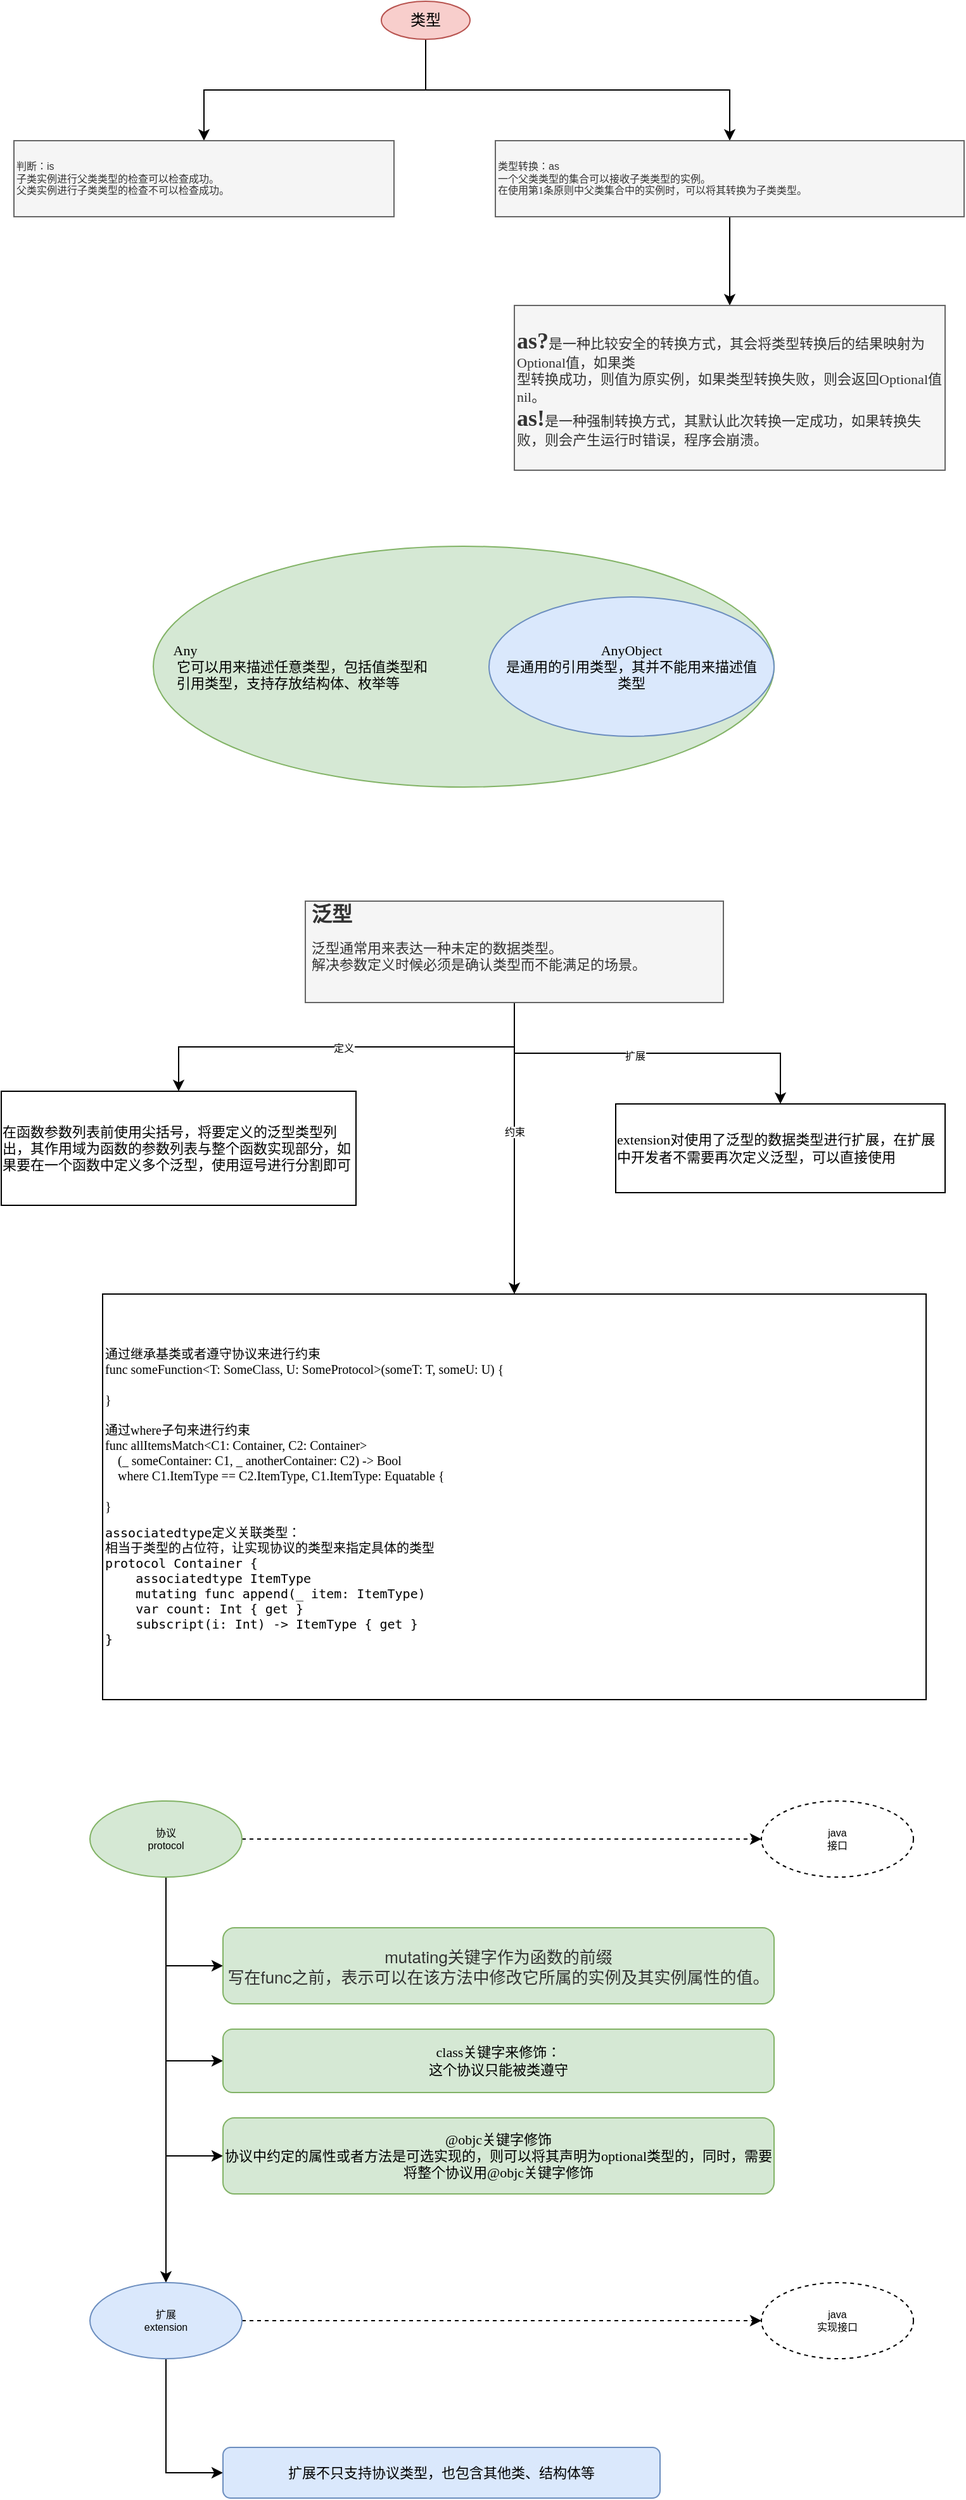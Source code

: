 <mxfile version="13.8.2" type="device"><diagram id="81cpHGaLRVQJ6Mzn5FKo" name="Page-1"><mxGraphModel dx="1426" dy="755" grid="1" gridSize="10" guides="1" tooltips="1" connect="1" arrows="1" fold="1" page="1" pageScale="1" pageWidth="827" pageHeight="1169" math="0" shadow="0"><root><mxCell id="0"/><mxCell id="1" parent="0"/><mxCell id="g8reefYpZuwCGwGlTEJl-10" value="&lt;div style=&quot;font-size: 11px&quot;&gt;&lt;span style=&quot;font-family: &amp;#34;simsun&amp;#34;&quot;&gt;&amp;nbsp; &amp;nbsp; &amp;nbsp;Any&lt;/span&gt;&lt;/div&gt;&lt;div style=&quot;font-size: 11px&quot;&gt;&lt;span style=&quot;font-family: &amp;#34;simsun&amp;#34;&quot;&gt;&amp;nbsp; &amp;nbsp; &amp;nbsp; 它可以用来描述任意类&lt;/span&gt;&lt;span style=&quot;font-family: &amp;#34;simsun&amp;#34;&quot;&gt;型，包括值类型和&lt;/span&gt;&lt;/div&gt;&lt;div style=&quot;font-size: 11px&quot;&gt;&lt;span style=&quot;font-family: &amp;#34;simsun&amp;#34;&quot;&gt;&amp;nbsp; &amp;nbsp; &amp;nbsp; 引用类型，支持存放结构体、枚举等&lt;/span&gt;&lt;/div&gt;" style="ellipse;whiteSpace=wrap;html=1;fontSize=8;align=left;fillColor=#d5e8d4;strokeColor=#82b366;" vertex="1" parent="1"><mxGeometry x="150" y="460" width="490" height="190" as="geometry"/></mxCell><mxCell id="g8reefYpZuwCGwGlTEJl-5" style="edgeStyle=orthogonalEdgeStyle;rounded=0;orthogonalLoop=1;jettySize=auto;html=1;fontSize=8;" edge="1" parent="1" source="g8reefYpZuwCGwGlTEJl-2" target="g8reefYpZuwCGwGlTEJl-3"><mxGeometry relative="1" as="geometry"/></mxCell><mxCell id="g8reefYpZuwCGwGlTEJl-6" style="edgeStyle=orthogonalEdgeStyle;rounded=0;orthogonalLoop=1;jettySize=auto;html=1;fontSize=8;exitX=0.5;exitY=1;exitDx=0;exitDy=0;" edge="1" parent="1" source="g8reefYpZuwCGwGlTEJl-2" target="g8reefYpZuwCGwGlTEJl-4"><mxGeometry relative="1" as="geometry"/></mxCell><mxCell id="g8reefYpZuwCGwGlTEJl-2" value="类型" style="ellipse;whiteSpace=wrap;html=1;fillColor=#f8cecc;strokeColor=#b85450;" vertex="1" parent="1"><mxGeometry x="330" y="30" width="70" height="30" as="geometry"/></mxCell><mxCell id="g8reefYpZuwCGwGlTEJl-3" value="判断：is&lt;br style=&quot;font-size: 8px&quot;&gt;&lt;span style=&quot;font-family: &amp;#34;simsun&amp;#34;&quot;&gt;子类实例进行父类类型的检查可以检查成功。&lt;/span&gt;&lt;br&gt;&lt;div style=&quot;font-size: 8px&quot;&gt;&lt;span style=&quot;font-size: 8px ; font-family: &amp;#34;simsun&amp;#34;&quot;&gt;父类实例进行子类类型的检查不可以检查成功。&lt;/span&gt;&lt;/div&gt;" style="rounded=0;whiteSpace=wrap;html=1;fontSize=8;align=left;fillColor=#f5f5f5;strokeColor=#666666;fontColor=#333333;" vertex="1" parent="1"><mxGeometry x="40" y="140" width="300" height="60" as="geometry"/></mxCell><mxCell id="g8reefYpZuwCGwGlTEJl-8" style="edgeStyle=orthogonalEdgeStyle;rounded=0;orthogonalLoop=1;jettySize=auto;html=1;fontSize=8;" edge="1" parent="1" source="g8reefYpZuwCGwGlTEJl-4" target="g8reefYpZuwCGwGlTEJl-7"><mxGeometry relative="1" as="geometry"/></mxCell><mxCell id="g8reefYpZuwCGwGlTEJl-4" value="类型转换：as&lt;br style=&quot;font-size: 8px&quot;&gt;&lt;span style=&quot;font-family: &amp;#34;simsun&amp;#34;&quot;&gt;一个父类类型的集合可以接收子类类型的实例。&lt;/span&gt;&lt;br&gt;&lt;div style=&quot;font-size: 8px&quot;&gt;&lt;span style=&quot;font-size: 8px ; font-family: &amp;#34;simsun&amp;#34;&quot;&gt;在使用第1条原则中父类集合中的实例时，可以将其转换为子类类&lt;/span&gt;&lt;span style=&quot;font-family: &amp;#34;simsun&amp;#34;&quot;&gt;型。&lt;/span&gt;&lt;/div&gt;" style="rounded=0;whiteSpace=wrap;html=1;fontSize=8;align=left;fillColor=#f5f5f5;strokeColor=#666666;fontColor=#333333;" vertex="1" parent="1"><mxGeometry x="420" y="140" width="370" height="60" as="geometry"/></mxCell><mxCell id="g8reefYpZuwCGwGlTEJl-7" value="&lt;span style=&quot;font-family: &amp;#34;simsun&amp;#34;&quot;&gt;&lt;b&gt;&lt;font style=&quot;font-size: 18px&quot;&gt;as?&lt;/font&gt;&lt;/b&gt;&lt;span style=&quot;font-size: 11px&quot;&gt;是一种比较安全&lt;/span&gt;&lt;/span&gt;&lt;span style=&quot;font-size: 11px ; font-family: &amp;#34;simsun&amp;#34;&quot;&gt;的转换方式，其会将类型转换后的结果映射为Optional值，如果类&lt;/span&gt;&lt;span style=&quot;font-size: 11px ; font-family: &amp;#34;simsun&amp;#34;&quot;&gt;&lt;br&gt;&lt;/span&gt;&lt;div style=&quot;font-size: 11px&quot;&gt;&lt;span style=&quot;font-family: &amp;#34;simsun&amp;#34; ; font-size: 11px&quot;&gt;&lt;font style=&quot;font-size: 11px&quot;&gt;型转换成功，则值为原实例，如果类型转换失败，则会返回&lt;/font&gt;&lt;/span&gt;&lt;span style=&quot;font-family: &amp;#34;simsun&amp;#34;&quot;&gt;Optional值nil。&lt;/span&gt;&lt;/div&gt;&lt;div&gt;&lt;span style=&quot;font-family: &amp;#34;simsun&amp;#34;&quot;&gt;&lt;b&gt;&lt;font style=&quot;font-size: 18px&quot;&gt;as!&lt;/font&gt;&lt;/b&gt;&lt;span style=&quot;font-size: 11px&quot;&gt;是一种强制转换方式，其默认此次转换一定&lt;/span&gt;&lt;/span&gt;&lt;span style=&quot;font-size: 11px ; font-family: &amp;#34;simsun&amp;#34;&quot;&gt;成功，如果转换失败，则会产生运行时错误，程序会崩溃。&lt;/span&gt;&lt;/div&gt;" style="rounded=0;whiteSpace=wrap;html=1;fontSize=8;align=left;fillColor=#f5f5f5;strokeColor=#666666;fontColor=#333333;" vertex="1" parent="1"><mxGeometry x="435" y="270" width="340" height="130" as="geometry"/></mxCell><mxCell id="g8reefYpZuwCGwGlTEJl-9" value="&lt;div style=&quot;font-size: 11px&quot;&gt;&lt;span style=&quot;font-family: &amp;#34;simsun&amp;#34;&quot;&gt;AnyObject&lt;/span&gt;&lt;/div&gt;&lt;div style=&quot;font-size: 11px&quot;&gt;&lt;span style=&quot;font-family: &amp;#34;simsun&amp;#34;&quot;&gt;是通用的引用类型，其并不能用来描述值&lt;/span&gt;&lt;/div&gt;&lt;div style=&quot;font-size: 11px&quot;&gt;&lt;span style=&quot;font-family: &amp;#34;simsun&amp;#34;&quot;&gt;类型&lt;/span&gt;&lt;/div&gt;" style="ellipse;whiteSpace=wrap;html=1;fontSize=8;fillColor=#dae8fc;strokeColor=#6c8ebf;" vertex="1" parent="1"><mxGeometry x="415" y="500" width="225" height="110" as="geometry"/></mxCell><mxCell id="g8reefYpZuwCGwGlTEJl-16" style="edgeStyle=orthogonalEdgeStyle;rounded=0;orthogonalLoop=1;jettySize=auto;html=1;fontSize=8;" edge="1" parent="1" source="g8reefYpZuwCGwGlTEJl-12" target="g8reefYpZuwCGwGlTEJl-13"><mxGeometry relative="1" as="geometry"/></mxCell><mxCell id="g8reefYpZuwCGwGlTEJl-18" value="定义" style="edgeLabel;html=1;align=center;verticalAlign=middle;resizable=0;points=[];fontSize=8;" vertex="1" connectable="0" parent="g8reefYpZuwCGwGlTEJl-16"><mxGeometry x="0.015" y="1" relative="1" as="geometry"><mxPoint as="offset"/></mxGeometry></mxCell><mxCell id="g8reefYpZuwCGwGlTEJl-17" style="edgeStyle=orthogonalEdgeStyle;rounded=0;orthogonalLoop=1;jettySize=auto;html=1;fontSize=8;" edge="1" parent="1" source="g8reefYpZuwCGwGlTEJl-12" target="g8reefYpZuwCGwGlTEJl-15"><mxGeometry relative="1" as="geometry"/></mxCell><mxCell id="g8reefYpZuwCGwGlTEJl-19" value="扩展" style="edgeLabel;html=1;align=center;verticalAlign=middle;resizable=0;points=[];fontSize=8;" vertex="1" connectable="0" parent="g8reefYpZuwCGwGlTEJl-17"><mxGeometry x="-0.069" y="-2" relative="1" as="geometry"><mxPoint as="offset"/></mxGeometry></mxCell><mxCell id="g8reefYpZuwCGwGlTEJl-20" style="edgeStyle=orthogonalEdgeStyle;rounded=0;orthogonalLoop=1;jettySize=auto;html=1;fontSize=8;" edge="1" parent="1" source="g8reefYpZuwCGwGlTEJl-12" target="g8reefYpZuwCGwGlTEJl-14"><mxGeometry relative="1" as="geometry"/></mxCell><mxCell id="g8reefYpZuwCGwGlTEJl-21" value="约束" style="edgeLabel;html=1;align=center;verticalAlign=middle;resizable=0;points=[];fontSize=8;" vertex="1" connectable="0" parent="g8reefYpZuwCGwGlTEJl-20"><mxGeometry x="-0.113" relative="1" as="geometry"><mxPoint as="offset"/></mxGeometry></mxCell><mxCell id="g8reefYpZuwCGwGlTEJl-12" value="&lt;h1&gt;泛型&lt;/h1&gt;&lt;p style=&quot;font-size: 11px&quot;&gt;&lt;/p&gt;&lt;font style=&quot;font-size: 11px&quot;&gt;&lt;span style=&quot;font-family: &amp;#34;simsun&amp;#34;&quot;&gt;泛型通常用来表达一种未定的数据类型。&lt;br&gt;解决参数定义时候必须是确认类型而不能满足的场景。&lt;/span&gt;&lt;br&gt;&lt;/font&gt;" style="text;html=1;strokeColor=#666666;fillColor=#f5f5f5;spacing=5;spacingTop=-20;whiteSpace=wrap;overflow=hidden;rounded=0;fontSize=8;fontColor=#333333;" vertex="1" parent="1"><mxGeometry x="270" y="740" width="330" height="80" as="geometry"/></mxCell><mxCell id="g8reefYpZuwCGwGlTEJl-13" value="&lt;div style=&quot;text-align: left&quot;&gt;&lt;span style=&quot;font-size: 11px ; font-family: &amp;#34;simsun&amp;#34;&quot;&gt;在函数参数列表前使用尖括号，将要定义的泛型类型列出，其作用域为&lt;/span&gt;&lt;span style=&quot;font-size: 11px ; font-family: &amp;#34;simsun&amp;#34;&quot;&gt;函数的参数列表与整个函数实现部分，如果要在一个函数中定义多个泛&lt;/span&gt;&lt;span style=&quot;font-size: 11px ; font-family: &amp;#34;simsun&amp;#34;&quot;&gt;型，使用逗号进行分割即可&lt;/span&gt;&lt;/div&gt;" style="rounded=0;whiteSpace=wrap;html=1;strokeColor=#000000;fontSize=8;" vertex="1" parent="1"><mxGeometry x="30" y="890" width="280" height="90" as="geometry"/></mxCell><mxCell id="g8reefYpZuwCGwGlTEJl-14" value="&lt;div&gt;&lt;div style=&quot;font-size: 10px&quot;&gt;&lt;span style=&quot;font-family: &amp;#34;simsun&amp;#34; ; font-size: 10px&quot;&gt;通过&lt;/span&gt;&lt;span style=&quot;font-family: &amp;#34;simsun&amp;#34;&quot;&gt;继承基类或者遵守协议来进行约束&lt;/span&gt;&lt;/div&gt;&lt;div&gt;&lt;div&gt;&lt;font face=&quot;simsun&quot;&gt;&lt;span style=&quot;font-size: 10px&quot;&gt;func someFunction&amp;lt;T: SomeClass, U: SomeProtocol&amp;gt;(someT: T, someU: U) {&lt;/span&gt;&lt;/font&gt;&lt;/div&gt;&lt;div&gt;&lt;font face=&quot;simsun&quot;&gt;&lt;span style=&quot;font-size: 10px&quot;&gt;&amp;nbsp; &amp;nbsp;&amp;nbsp;&lt;/span&gt;&lt;/font&gt;&lt;/div&gt;&lt;div&gt;&lt;font face=&quot;simsun&quot;&gt;&lt;span style=&quot;font-size: 10px&quot;&gt;}&lt;/span&gt;&lt;/font&gt;&lt;/div&gt;&lt;/div&gt;&lt;div&gt;&lt;font face=&quot;simsun&quot;&gt;&lt;span style=&quot;font-size: 10px&quot;&gt;&lt;br&gt;&lt;/span&gt;&lt;/font&gt;&lt;/div&gt;&lt;div style=&quot;font-size: 10px&quot;&gt;&lt;span style=&quot;font-family: &amp;#34;simsun&amp;#34;&quot;&gt;通过where子句来进行约&lt;/span&gt;&lt;span style=&quot;font-family: &amp;#34;simsun&amp;#34;&quot;&gt;束&lt;/span&gt;&lt;/div&gt;&lt;div&gt;&lt;div&gt;&lt;font face=&quot;simsun&quot;&gt;&lt;span style=&quot;font-size: 10px&quot;&gt;func allItemsMatch&amp;lt;C1: Container, C2: Container&amp;gt;&lt;/span&gt;&lt;/font&gt;&lt;/div&gt;&lt;div&gt;&lt;font face=&quot;simsun&quot;&gt;&lt;span style=&quot;font-size: 10px&quot;&gt;&amp;nbsp; &amp;nbsp; (_ someContainer: C1, _ anotherContainer: C2) -&amp;gt; Bool&lt;/span&gt;&lt;/font&gt;&lt;/div&gt;&lt;div&gt;&lt;font face=&quot;simsun&quot;&gt;&lt;span style=&quot;font-size: 10px&quot;&gt;&amp;nbsp; &amp;nbsp; where C1.ItemType == C2.ItemType, C1.ItemType: Equatable {&lt;/span&gt;&lt;/font&gt;&lt;/div&gt;&lt;div&gt;&lt;font face=&quot;simsun&quot;&gt;&lt;span style=&quot;font-size: 10px&quot;&gt;&amp;nbsp; &amp;nbsp; &amp;nbsp; &amp;nbsp;&amp;nbsp;&lt;/span&gt;&lt;/font&gt;&lt;/div&gt;&lt;div&gt;&lt;font face=&quot;simsun&quot;&gt;&lt;span style=&quot;font-size: 10px&quot;&gt;}&lt;/span&gt;&lt;/font&gt;&lt;/div&gt;&lt;div&gt;&lt;br&gt;&lt;/div&gt;&lt;/div&gt;&lt;div style=&quot;font-size: 10px&quot;&gt;&lt;span style=&quot;font-family: &amp;#34;consolas&amp;#34; , &amp;#34;monaco&amp;#34; , &amp;#34;andale mono&amp;#34; , &amp;#34;ubuntu mono&amp;#34; , monospace ; font-size: 1em ; word-spacing: normal&quot;&gt;associatedtype定义关联类型：&lt;/span&gt;&lt;/div&gt;&lt;div style=&quot;font-size: 10px&quot;&gt;&lt;span style=&quot;font-family: &amp;#34;consolas&amp;#34; , &amp;#34;monaco&amp;#34; , &amp;#34;andale mono&amp;#34; , &amp;#34;ubuntu mono&amp;#34; , monospace ; font-size: 1em ; word-spacing: normal&quot;&gt;相当于类型的占位符，让实现协议的类型来指定具体的类型&lt;/span&gt;&lt;/div&gt;&lt;div&gt;&lt;div&gt;&lt;font face=&quot;consolas, monaco, andale mono, ubuntu mono, monospace&quot;&gt;&lt;span style=&quot;font-size: 10px&quot;&gt;protocol Container {&lt;/span&gt;&lt;/font&gt;&lt;/div&gt;&lt;div&gt;&lt;font face=&quot;consolas, monaco, andale mono, ubuntu mono, monospace&quot;&gt;&lt;span style=&quot;font-size: 10px&quot;&gt;&amp;nbsp; &amp;nbsp; associatedtype ItemType&lt;/span&gt;&lt;/font&gt;&lt;/div&gt;&lt;div&gt;&lt;font face=&quot;consolas, monaco, andale mono, ubuntu mono, monospace&quot;&gt;&lt;span style=&quot;font-size: 10px&quot;&gt;&amp;nbsp; &amp;nbsp; mutating func append(_ item: ItemType)&lt;/span&gt;&lt;/font&gt;&lt;/div&gt;&lt;div&gt;&lt;font face=&quot;consolas, monaco, andale mono, ubuntu mono, monospace&quot;&gt;&lt;span style=&quot;font-size: 10px&quot;&gt;&amp;nbsp; &amp;nbsp; var count: Int { get }&lt;/span&gt;&lt;/font&gt;&lt;/div&gt;&lt;div&gt;&lt;font face=&quot;consolas, monaco, andale mono, ubuntu mono, monospace&quot;&gt;&lt;span style=&quot;font-size: 10px&quot;&gt;&amp;nbsp; &amp;nbsp; subscript(i: Int) -&amp;gt; ItemType { get }&lt;/span&gt;&lt;/font&gt;&lt;/div&gt;&lt;div&gt;&lt;font face=&quot;consolas, monaco, andale mono, ubuntu mono, monospace&quot;&gt;&lt;span style=&quot;font-size: 10px&quot;&gt;}&lt;/span&gt;&lt;/font&gt;&lt;/div&gt;&lt;/div&gt;&lt;/div&gt;" style="rounded=0;whiteSpace=wrap;html=1;strokeColor=#000000;fontSize=8;align=left;" vertex="1" parent="1"><mxGeometry x="110" y="1050" width="650" height="320" as="geometry"/></mxCell><mxCell id="g8reefYpZuwCGwGlTEJl-15" value="&lt;div style=&quot;text-align: left ; font-size: 11px&quot;&gt;&lt;font face=&quot;simsun&quot; style=&quot;font-size: 11px&quot;&gt;extension&lt;/font&gt;&lt;span style=&quot;font-family: &amp;#34;simsun&amp;#34; ; text-align: center&quot;&gt;对使用了泛型的数据类型进行扩展，在扩展&lt;/span&gt;&lt;span style=&quot;font-family: &amp;#34;simsun&amp;#34; ; text-align: center&quot;&gt;中开发者不需要再次定义泛型，可以直接使用&lt;/span&gt;&lt;/div&gt;" style="rounded=0;whiteSpace=wrap;html=1;strokeColor=#000000;fontSize=8;" vertex="1" parent="1"><mxGeometry x="515" y="900" width="260" height="70" as="geometry"/></mxCell><mxCell id="g8reefYpZuwCGwGlTEJl-30" style="edgeStyle=orthogonalEdgeStyle;rounded=0;orthogonalLoop=1;jettySize=auto;html=1;fontSize=8;" edge="1" parent="1" source="g8reefYpZuwCGwGlTEJl-22" target="g8reefYpZuwCGwGlTEJl-24"><mxGeometry relative="1" as="geometry"/></mxCell><mxCell id="g8reefYpZuwCGwGlTEJl-31" style="edgeStyle=orthogonalEdgeStyle;rounded=0;orthogonalLoop=1;jettySize=auto;html=1;entryX=0;entryY=0.5;entryDx=0;entryDy=0;fontSize=8;" edge="1" parent="1" source="g8reefYpZuwCGwGlTEJl-22" target="g8reefYpZuwCGwGlTEJl-23"><mxGeometry relative="1" as="geometry"/></mxCell><mxCell id="g8reefYpZuwCGwGlTEJl-32" style="edgeStyle=orthogonalEdgeStyle;rounded=0;orthogonalLoop=1;jettySize=auto;html=1;entryX=0;entryY=0.5;entryDx=0;entryDy=0;fontSize=8;" edge="1" parent="1" source="g8reefYpZuwCGwGlTEJl-22" target="g8reefYpZuwCGwGlTEJl-27"><mxGeometry relative="1" as="geometry"/></mxCell><mxCell id="g8reefYpZuwCGwGlTEJl-33" style="edgeStyle=orthogonalEdgeStyle;rounded=0;orthogonalLoop=1;jettySize=auto;html=1;entryX=0;entryY=0.5;entryDx=0;entryDy=0;fontSize=8;" edge="1" parent="1" source="g8reefYpZuwCGwGlTEJl-22" target="g8reefYpZuwCGwGlTEJl-28"><mxGeometry relative="1" as="geometry"/></mxCell><mxCell id="g8reefYpZuwCGwGlTEJl-36" style="edgeStyle=orthogonalEdgeStyle;rounded=0;orthogonalLoop=1;jettySize=auto;html=1;fontSize=8;dashed=1;" edge="1" parent="1" source="g8reefYpZuwCGwGlTEJl-22" target="g8reefYpZuwCGwGlTEJl-25"><mxGeometry relative="1" as="geometry"/></mxCell><mxCell id="g8reefYpZuwCGwGlTEJl-22" value="协议&lt;br&gt;protocol" style="ellipse;whiteSpace=wrap;html=1;strokeColor=#82b366;fontSize=8;fillColor=#d5e8d4;" vertex="1" parent="1"><mxGeometry x="100" y="1450" width="120" height="60" as="geometry"/></mxCell><mxCell id="g8reefYpZuwCGwGlTEJl-23" value="&lt;span style=&quot;color: rgb(51 , 51 , 51) ; font-family: &amp;#34;helvetica neue&amp;#34; , &amp;#34;helvetica&amp;#34; , &amp;#34;pingfang sc&amp;#34; , &amp;#34;hiragino sans gb&amp;#34; , &amp;#34;microsoft yahei&amp;#34; , &amp;#34;noto sans cjk sc&amp;#34; , &amp;#34;wenquanyi micro hei&amp;#34; , &amp;#34;arial&amp;#34; , sans-serif ; font-size: 13px&quot;&gt;mutating关键字作为函数的前缀&lt;br&gt;写在func之前，表示可以在该方法中修改它所属的实例及其实例属性的值。&lt;/span&gt;" style="rounded=1;whiteSpace=wrap;html=1;strokeColor=#82b366;fontSize=8;fillColor=#d5e8d4;" vertex="1" parent="1"><mxGeometry x="205" y="1550" width="435" height="60" as="geometry"/></mxCell><mxCell id="g8reefYpZuwCGwGlTEJl-35" style="edgeStyle=orthogonalEdgeStyle;rounded=0;orthogonalLoop=1;jettySize=auto;html=1;entryX=0;entryY=0.5;entryDx=0;entryDy=0;fontSize=8;" edge="1" parent="1" source="g8reefYpZuwCGwGlTEJl-24" target="g8reefYpZuwCGwGlTEJl-34"><mxGeometry relative="1" as="geometry"/></mxCell><mxCell id="g8reefYpZuwCGwGlTEJl-37" style="edgeStyle=orthogonalEdgeStyle;rounded=0;orthogonalLoop=1;jettySize=auto;html=1;fontSize=8;dashed=1;" edge="1" parent="1" source="g8reefYpZuwCGwGlTEJl-24" target="g8reefYpZuwCGwGlTEJl-26"><mxGeometry relative="1" as="geometry"/></mxCell><mxCell id="g8reefYpZuwCGwGlTEJl-24" value="扩展&lt;br&gt;extension" style="ellipse;whiteSpace=wrap;html=1;strokeColor=#6c8ebf;fontSize=8;fillColor=#dae8fc;" vertex="1" parent="1"><mxGeometry x="100" y="1830" width="120" height="60" as="geometry"/></mxCell><mxCell id="g8reefYpZuwCGwGlTEJl-25" value="java&lt;br&gt;接口" style="ellipse;whiteSpace=wrap;html=1;strokeColor=#000000;fontSize=8;dashed=1;" vertex="1" parent="1"><mxGeometry x="630" y="1450" width="120" height="60" as="geometry"/></mxCell><mxCell id="g8reefYpZuwCGwGlTEJl-26" value="java&lt;br&gt;实现接口" style="ellipse;whiteSpace=wrap;html=1;strokeColor=#000000;fontSize=8;dashed=1;" vertex="1" parent="1"><mxGeometry x="630" y="1830" width="120" height="60" as="geometry"/></mxCell><mxCell id="g8reefYpZuwCGwGlTEJl-27" value="&lt;span style=&quot;font-family: &amp;#34;simsun&amp;#34; ; font-size: 11px&quot;&gt;class关键字来修饰：&lt;br&gt;&lt;/span&gt;&lt;span style=&quot;font-size: 11px ; font-family: &amp;#34;simsun&amp;#34;&quot;&gt;这个协议只&lt;/span&gt;&lt;span style=&quot;font-size: 11px ; font-family: &amp;#34;simsun&amp;#34;&quot;&gt;能被类遵守&lt;/span&gt;&lt;span style=&quot;font-size: 11px ; font-family: &amp;#34;simsun&amp;#34;&quot;&gt;&lt;br&gt;&lt;/span&gt;" style="rounded=1;whiteSpace=wrap;html=1;strokeColor=#82b366;fontSize=8;fillColor=#d5e8d4;" vertex="1" parent="1"><mxGeometry x="205" y="1630" width="435" height="50" as="geometry"/></mxCell><mxCell id="g8reefYpZuwCGwGlTEJl-28" value="&lt;span style=&quot;font-family: &amp;#34;simsun&amp;#34; ; font-size: 11px&quot;&gt;@objc关键字修饰&lt;br&gt;&lt;/span&gt;&lt;span style=&quot;font-size: 11px ; font-family: &amp;#34;simsun&amp;#34;&quot;&gt;协议中约定的属性或者&lt;/span&gt;&lt;span style=&quot;font-size: 11px ; font-family: &amp;#34;simsun&amp;#34;&quot;&gt;方法是可选实现的，则可以将其声明为optional类型的，同时，需要将&lt;/span&gt;&lt;span style=&quot;font-size: 11px ; font-family: &amp;#34;simsun&amp;#34;&quot;&gt;整个协议用@objc关键字修饰&lt;/span&gt;&lt;span style=&quot;font-size: 11px ; font-family: &amp;#34;simsun&amp;#34;&quot;&gt;&lt;br&gt;&lt;/span&gt;" style="rounded=1;whiteSpace=wrap;html=1;strokeColor=#82b366;fontSize=8;fillColor=#d5e8d4;" vertex="1" parent="1"><mxGeometry x="205" y="1700" width="435" height="60" as="geometry"/></mxCell><mxCell id="g8reefYpZuwCGwGlTEJl-34" value="&lt;span style=&quot;font-size: 11px ; font-family: &amp;#34;simsun&amp;#34;&quot;&gt;扩展不只支持协议类型，也包含其他类、结构体等&lt;br&gt;&lt;/span&gt;" style="rounded=1;whiteSpace=wrap;html=1;strokeColor=#6c8ebf;fontSize=8;fillColor=#dae8fc;" vertex="1" parent="1"><mxGeometry x="205" y="1960" width="345" height="40" as="geometry"/></mxCell></root></mxGraphModel></diagram></mxfile>